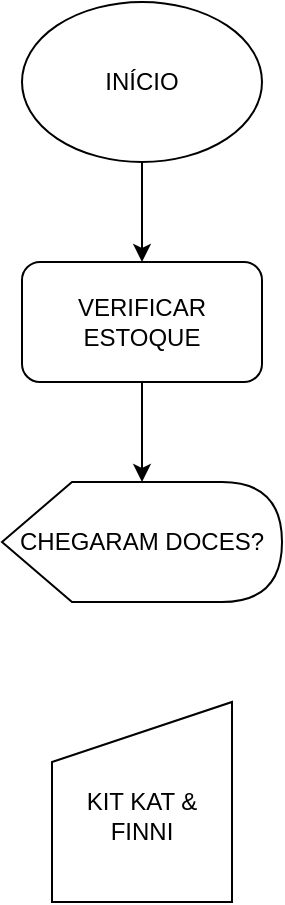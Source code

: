 <mxfile version="28.1.0">
  <diagram name="Página-1" id="3OfPqJIX-9LVP7vlLTPK">
    <mxGraphModel dx="584" dy="757" grid="1" gridSize="10" guides="1" tooltips="1" connect="1" arrows="1" fold="1" page="1" pageScale="1" pageWidth="827" pageHeight="1169" math="0" shadow="0">
      <root>
        <mxCell id="0" />
        <mxCell id="1" parent="0" />
        <mxCell id="2ofr8OPa2scB_WNjrzIG-9" style="edgeStyle=orthogonalEdgeStyle;rounded=0;orthogonalLoop=1;jettySize=auto;html=1;" edge="1" parent="1" source="VZDR_WL7-q72iKFW7tpt-1" target="2ofr8OPa2scB_WNjrzIG-8">
          <mxGeometry relative="1" as="geometry" />
        </mxCell>
        <mxCell id="VZDR_WL7-q72iKFW7tpt-1" value="INÍCIO" style="ellipse;whiteSpace=wrap;html=1;" parent="1" vertex="1">
          <mxGeometry x="310" y="20" width="120" height="80" as="geometry" />
        </mxCell>
        <mxCell id="2ofr8OPa2scB_WNjrzIG-1" value="CHEGARAM DOCES?" style="shape=display;whiteSpace=wrap;html=1;" vertex="1" parent="1">
          <mxGeometry x="300" y="260" width="140" height="60" as="geometry" />
        </mxCell>
        <mxCell id="2ofr8OPa2scB_WNjrzIG-4" value="&lt;div&gt;&lt;br&gt;&lt;/div&gt;KIT KAT &amp;amp; FINNI" style="shape=manualInput;whiteSpace=wrap;html=1;" vertex="1" parent="1">
          <mxGeometry x="325" y="370" width="90" height="100" as="geometry" />
        </mxCell>
        <mxCell id="2ofr8OPa2scB_WNjrzIG-10" style="edgeStyle=orthogonalEdgeStyle;rounded=0;orthogonalLoop=1;jettySize=auto;html=1;" edge="1" parent="1" source="2ofr8OPa2scB_WNjrzIG-8" target="2ofr8OPa2scB_WNjrzIG-1">
          <mxGeometry relative="1" as="geometry" />
        </mxCell>
        <mxCell id="2ofr8OPa2scB_WNjrzIG-8" value="VERIFICAR ESTOQUE" style="rounded=1;whiteSpace=wrap;html=1;" vertex="1" parent="1">
          <mxGeometry x="310" y="150" width="120" height="60" as="geometry" />
        </mxCell>
      </root>
    </mxGraphModel>
  </diagram>
</mxfile>
